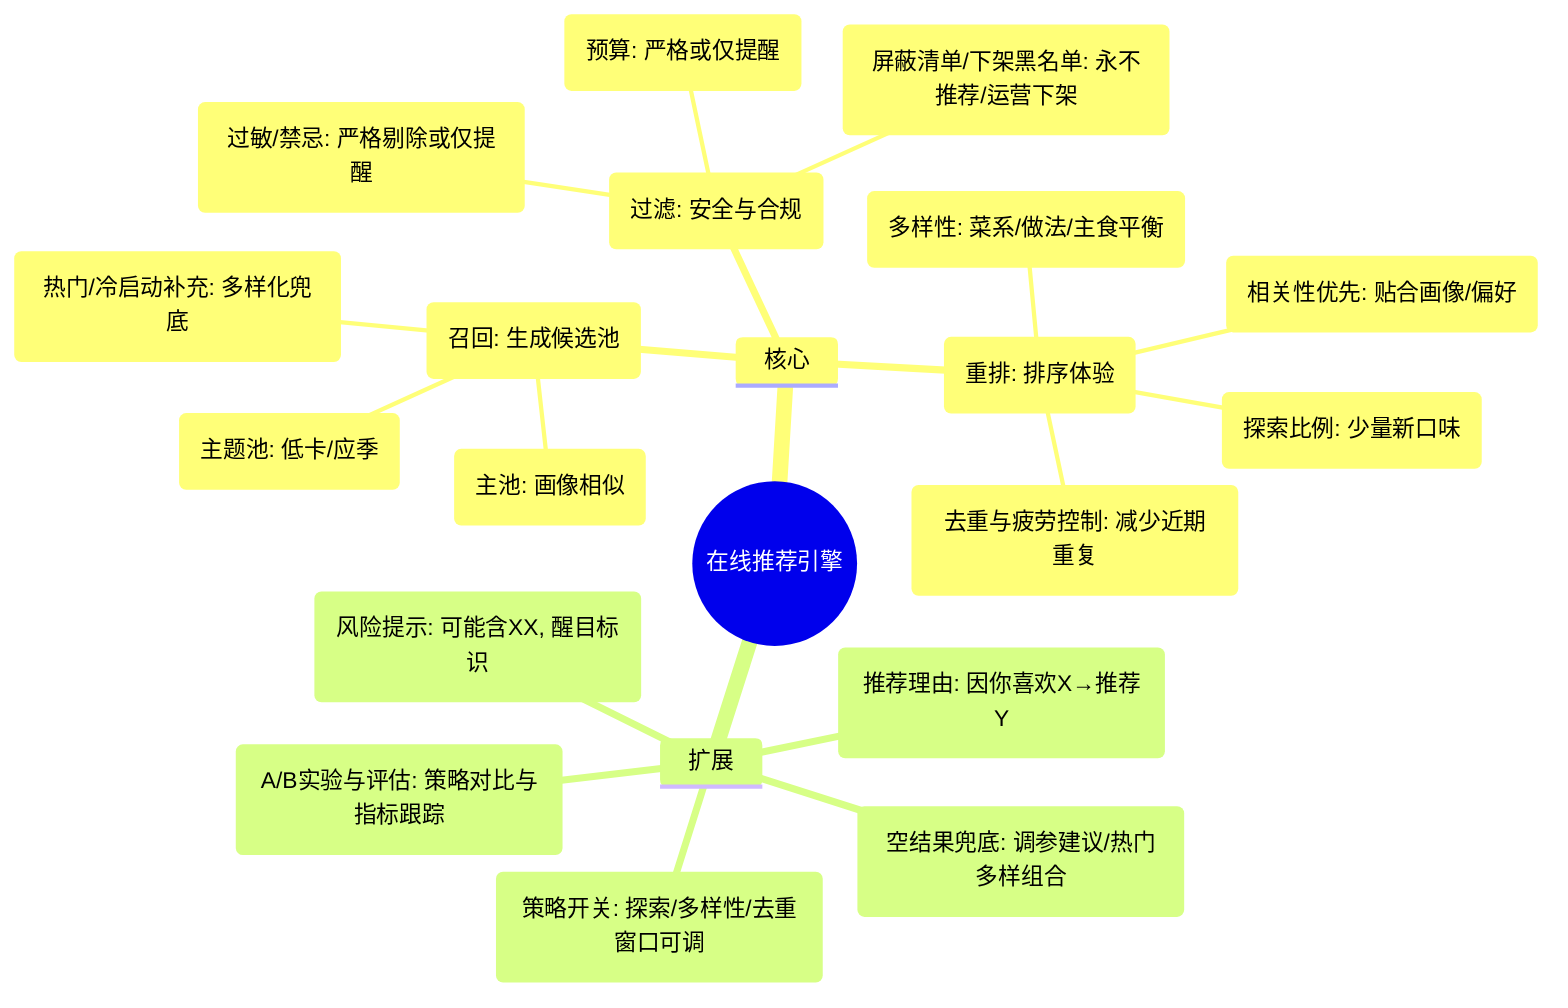 mindmap
  root((在线推荐引擎))
    核心
      召回(召回: 生成候选池)
        主池(主池: 画像相似)
        主题池(主题池: 低卡/应季)
        热门/冷启动补充(热门/冷启动补充: 多样化兜底)
      过滤(过滤: 安全与合规)
        过敏/禁忌(过敏/禁忌: 严格剔除或仅提醒)
        屏蔽清单/下架黑名单(屏蔽清单/下架黑名单: 永不推荐/运营下架)
        预算(预算: 严格或仅提醒)
      重排(重排: 排序体验)
        相关性优先(相关性优先: 贴合画像/偏好)
        去重与疲劳控制(去重与疲劳控制: 减少近期重复)
        多样性(多样性: 菜系/做法/主食平衡)
        探索比例(探索比例: 少量新口味)
    扩展
      推荐理由(推荐理由: 因你喜欢X→推荐Y)
      风险提示(风险提示: 可能含XX, 醒目标识)
      空结果兜底(空结果兜底: 调参建议/热门多样组合)
      策略开关(策略开关: 探索/多样性/去重窗口可调)
      A/B实验与评估(A/B实验与评估: 策略对比与指标跟踪)